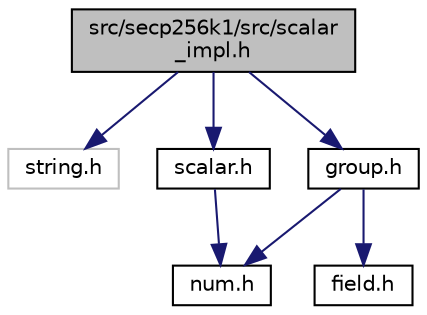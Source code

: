 digraph "src/secp256k1/src/scalar_impl.h"
{
  edge [fontname="Helvetica",fontsize="10",labelfontname="Helvetica",labelfontsize="10"];
  node [fontname="Helvetica",fontsize="10",shape=record];
  Node0 [label="src/secp256k1/src/scalar\l_impl.h",height=0.2,width=0.4,color="black", fillcolor="grey75", style="filled", fontcolor="black"];
  Node0 -> Node1 [color="midnightblue",fontsize="10",style="solid",fontname="Helvetica"];
  Node1 [label="string.h",height=0.2,width=0.4,color="grey75", fillcolor="white", style="filled"];
  Node0 -> Node2 [color="midnightblue",fontsize="10",style="solid",fontname="Helvetica"];
  Node2 [label="group.h",height=0.2,width=0.4,color="black", fillcolor="white", style="filled",URL="$group_8h.html"];
  Node2 -> Node3 [color="midnightblue",fontsize="10",style="solid",fontname="Helvetica"];
  Node3 [label="num.h",height=0.2,width=0.4,color="black", fillcolor="white", style="filled",URL="$num_8h.html"];
  Node2 -> Node4 [color="midnightblue",fontsize="10",style="solid",fontname="Helvetica"];
  Node4 [label="field.h",height=0.2,width=0.4,color="black", fillcolor="white", style="filled",URL="$field_8h.html"];
  Node0 -> Node5 [color="midnightblue",fontsize="10",style="solid",fontname="Helvetica"];
  Node5 [label="scalar.h",height=0.2,width=0.4,color="black", fillcolor="white", style="filled",URL="$scalar_8h.html"];
  Node5 -> Node3 [color="midnightblue",fontsize="10",style="solid",fontname="Helvetica"];
}
